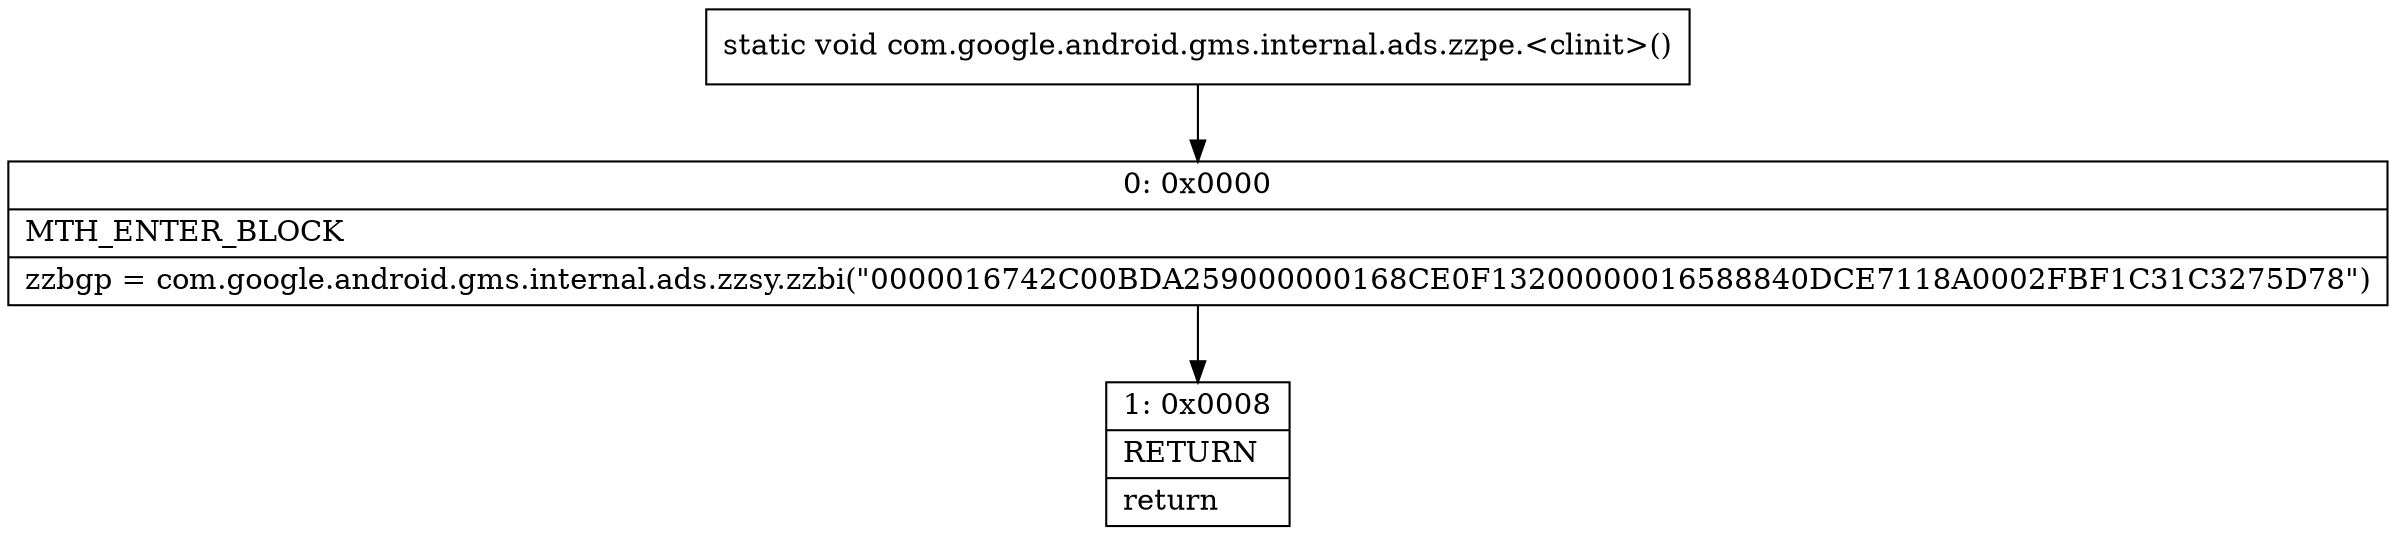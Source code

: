 digraph "CFG forcom.google.android.gms.internal.ads.zzpe.\<clinit\>()V" {
Node_0 [shape=record,label="{0\:\ 0x0000|MTH_ENTER_BLOCK\l|zzbgp = com.google.android.gms.internal.ads.zzsy.zzbi(\"0000016742C00BDA259000000168CE0F13200000016588840DCE7118A0002FBF1C31C3275D78\")\l}"];
Node_1 [shape=record,label="{1\:\ 0x0008|RETURN\l|return\l}"];
MethodNode[shape=record,label="{static void com.google.android.gms.internal.ads.zzpe.\<clinit\>() }"];
MethodNode -> Node_0;
Node_0 -> Node_1;
}


